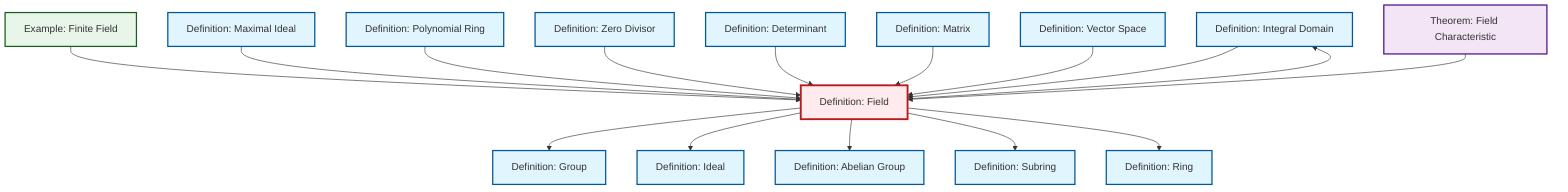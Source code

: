 graph TD
    classDef definition fill:#e1f5fe,stroke:#01579b,stroke-width:2px
    classDef theorem fill:#f3e5f5,stroke:#4a148c,stroke-width:2px
    classDef axiom fill:#fff3e0,stroke:#e65100,stroke-width:2px
    classDef example fill:#e8f5e9,stroke:#1b5e20,stroke-width:2px
    classDef current fill:#ffebee,stroke:#b71c1c,stroke-width:3px
    def-integral-domain["Definition: Integral Domain"]:::definition
    ex-finite-field["Example: Finite Field"]:::example
    def-determinant["Definition: Determinant"]:::definition
    def-zero-divisor["Definition: Zero Divisor"]:::definition
    thm-field-characteristic["Theorem: Field Characteristic"]:::theorem
    def-ideal["Definition: Ideal"]:::definition
    def-ring["Definition: Ring"]:::definition
    def-vector-space["Definition: Vector Space"]:::definition
    def-subring["Definition: Subring"]:::definition
    def-matrix["Definition: Matrix"]:::definition
    def-group["Definition: Group"]:::definition
    def-polynomial-ring["Definition: Polynomial Ring"]:::definition
    def-field["Definition: Field"]:::definition
    def-abelian-group["Definition: Abelian Group"]:::definition
    def-maximal-ideal["Definition: Maximal Ideal"]:::definition
    def-field --> def-group
    ex-finite-field --> def-field
    def-maximal-ideal --> def-field
    def-field --> def-integral-domain
    def-field --> def-ideal
    def-field --> def-abelian-group
    def-polynomial-ring --> def-field
    def-zero-divisor --> def-field
    def-determinant --> def-field
    def-matrix --> def-field
    def-integral-domain --> def-field
    def-vector-space --> def-field
    thm-field-characteristic --> def-field
    def-field --> def-subring
    def-field --> def-ring
    class def-field current